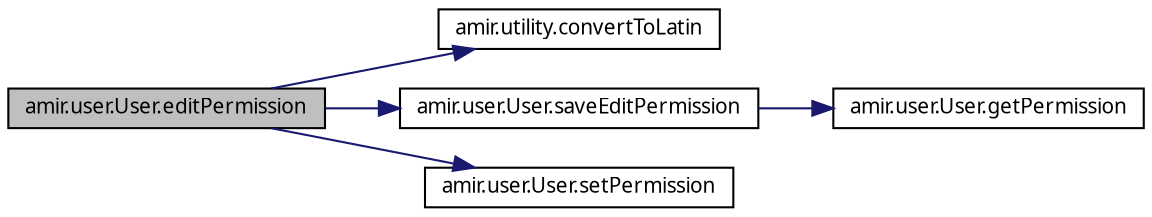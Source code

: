 digraph "amir.user.User.editPermission"
{
 // LATEX_PDF_SIZE
  edge [fontname="FreeSans.ttf",fontsize="10",labelfontname="FreeSans.ttf",labelfontsize="10"];
  node [fontname="FreeSans.ttf",fontsize="10",shape=record];
  rankdir="LR";
  Node1 [label="amir.user.User.editPermission",height=0.2,width=0.4,color="black", fillcolor="grey75", style="filled", fontcolor="black",tooltip=" "];
  Node1 -> Node2 [color="midnightblue",fontsize="10",style="solid",fontname="FreeSans.ttf"];
  Node2 [label="amir.utility.convertToLatin",height=0.2,width=0.4,color="black", fillcolor="white", style="filled",URL="$group___utility.html#gabf2b9d91803e7a6c154b9f722259b244",tooltip=" "];
  Node1 -> Node3 [color="midnightblue",fontsize="10",style="solid",fontname="FreeSans.ttf"];
  Node3 [label="amir.user.User.saveEditPermission",height=0.2,width=0.4,color="black", fillcolor="white", style="filled",URL="$classamir_1_1user_1_1_user.html#a8ab06ad8d7ae8bfc577c467e77b80d7a",tooltip=" "];
  Node3 -> Node4 [color="midnightblue",fontsize="10",style="solid",fontname="FreeSans.ttf"];
  Node4 [label="amir.user.User.getPermission",height=0.2,width=0.4,color="black", fillcolor="white", style="filled",URL="$classamir_1_1user_1_1_user.html#a118f10d219430d464177710cb98ab292",tooltip=" "];
  Node1 -> Node5 [color="midnightblue",fontsize="10",style="solid",fontname="FreeSans.ttf"];
  Node5 [label="amir.user.User.setPermission",height=0.2,width=0.4,color="black", fillcolor="white", style="filled",URL="$classamir_1_1user_1_1_user.html#ac0e42973993a02d03ff21a8c4aeafe9a",tooltip=" "];
}
